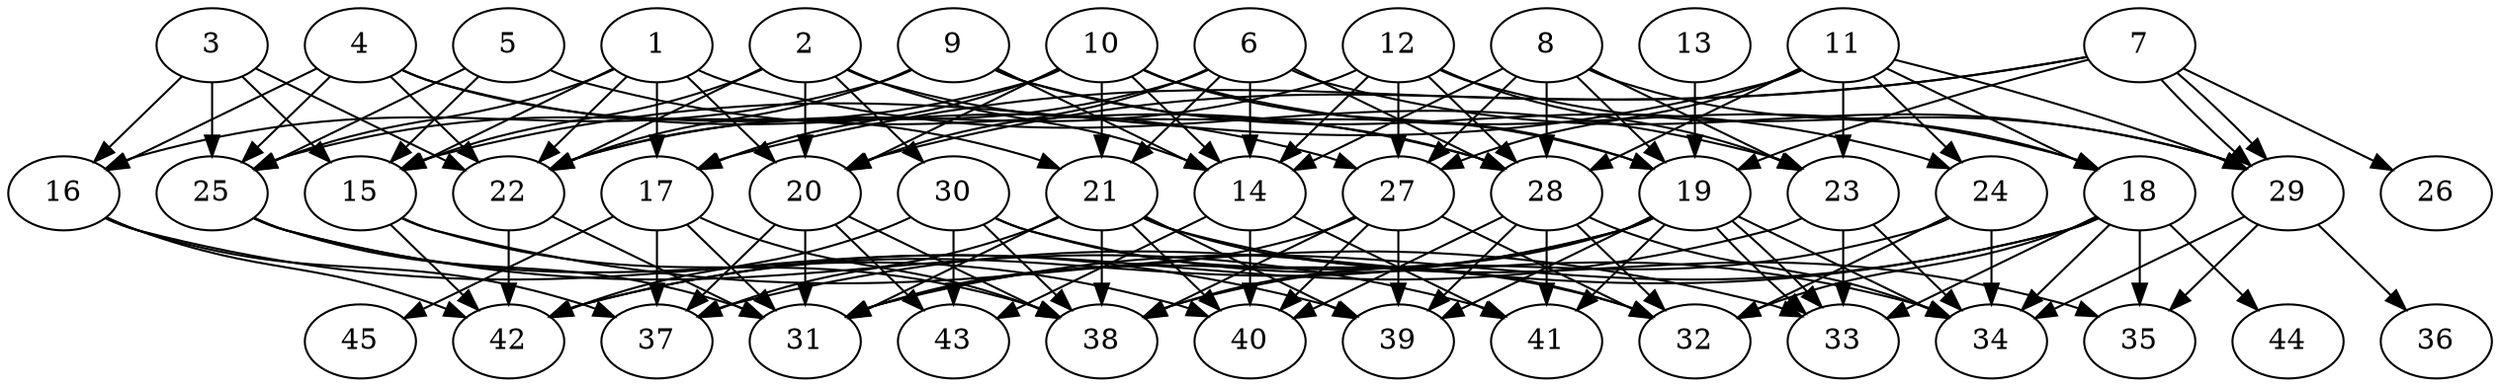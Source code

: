 // DAG automatically generated by daggen at Thu Oct  3 14:07:25 2019
// ./daggen --dot -n 45 --ccr 0.5 --fat 0.7 --regular 0.7 --density 0.5 --mindata 5242880 --maxdata 52428800 
digraph G {
  1 [size="84031488", alpha="0.05", expect_size="42015744"] 
  1 -> 15 [size ="42015744"]
  1 -> 17 [size ="42015744"]
  1 -> 20 [size ="42015744"]
  1 -> 22 [size ="42015744"]
  1 -> 23 [size ="42015744"]
  1 -> 25 [size ="42015744"]
  2 [size="66058240", alpha="0.12", expect_size="33029120"] 
  2 -> 14 [size ="33029120"]
  2 -> 15 [size ="33029120"]
  2 -> 20 [size ="33029120"]
  2 -> 22 [size ="33029120"]
  2 -> 28 [size ="33029120"]
  2 -> 30 [size ="33029120"]
  3 [size="46907392", alpha="0.03", expect_size="23453696"] 
  3 -> 15 [size ="23453696"]
  3 -> 16 [size ="23453696"]
  3 -> 22 [size ="23453696"]
  3 -> 25 [size ="23453696"]
  4 [size="75433984", alpha="0.17", expect_size="37716992"] 
  4 -> 16 [size ="37716992"]
  4 -> 21 [size ="37716992"]
  4 -> 22 [size ="37716992"]
  4 -> 25 [size ="37716992"]
  4 -> 27 [size ="37716992"]
  5 [size="59658240", alpha="0.13", expect_size="29829120"] 
  5 -> 15 [size ="29829120"]
  5 -> 25 [size ="29829120"]
  5 -> 28 [size ="29829120"]
  6 [size="28860416", alpha="0.13", expect_size="14430208"] 
  6 -> 14 [size ="14430208"]
  6 -> 20 [size ="14430208"]
  6 -> 21 [size ="14430208"]
  6 -> 22 [size ="14430208"]
  6 -> 28 [size ="14430208"]
  6 -> 29 [size ="14430208"]
  7 [size="32249856", alpha="0.02", expect_size="16124928"] 
  7 -> 17 [size ="16124928"]
  7 -> 19 [size ="16124928"]
  7 -> 20 [size ="16124928"]
  7 -> 26 [size ="16124928"]
  7 -> 29 [size ="16124928"]
  7 -> 29 [size ="16124928"]
  8 [size="12425216", alpha="0.07", expect_size="6212608"] 
  8 -> 14 [size ="6212608"]
  8 -> 18 [size ="6212608"]
  8 -> 19 [size ="6212608"]
  8 -> 23 [size ="6212608"]
  8 -> 27 [size ="6212608"]
  8 -> 28 [size ="6212608"]
  9 [size="71784448", alpha="0.07", expect_size="35892224"] 
  9 -> 14 [size ="35892224"]
  9 -> 16 [size ="35892224"]
  9 -> 19 [size ="35892224"]
  9 -> 22 [size ="35892224"]
  9 -> 24 [size ="35892224"]
  10 [size="64276480", alpha="0.04", expect_size="32138240"] 
  10 -> 14 [size ="32138240"]
  10 -> 17 [size ="32138240"]
  10 -> 18 [size ="32138240"]
  10 -> 19 [size ="32138240"]
  10 -> 20 [size ="32138240"]
  10 -> 21 [size ="32138240"]
  10 -> 25 [size ="32138240"]
  11 [size="46868480", alpha="0.03", expect_size="23434240"] 
  11 -> 15 [size ="23434240"]
  11 -> 18 [size ="23434240"]
  11 -> 23 [size ="23434240"]
  11 -> 24 [size ="23434240"]
  11 -> 27 [size ="23434240"]
  11 -> 28 [size ="23434240"]
  11 -> 29 [size ="23434240"]
  12 [size="71294976", alpha="0.12", expect_size="35647488"] 
  12 -> 14 [size ="35647488"]
  12 -> 22 [size ="35647488"]
  12 -> 23 [size ="35647488"]
  12 -> 27 [size ="35647488"]
  12 -> 28 [size ="35647488"]
  12 -> 29 [size ="35647488"]
  13 [size="32163840", alpha="0.19", expect_size="16081920"] 
  13 -> 19 [size ="16081920"]
  14 [size="45946880", alpha="0.12", expect_size="22973440"] 
  14 -> 40 [size ="22973440"]
  14 -> 41 [size ="22973440"]
  14 -> 43 [size ="22973440"]
  15 [size="29814784", alpha="0.02", expect_size="14907392"] 
  15 -> 33 [size ="14907392"]
  15 -> 38 [size ="14907392"]
  15 -> 42 [size ="14907392"]
  16 [size="93073408", alpha="0.14", expect_size="46536704"] 
  16 -> 37 [size ="46536704"]
  16 -> 39 [size ="46536704"]
  16 -> 42 [size ="46536704"]
  17 [size="59899904", alpha="0.17", expect_size="29949952"] 
  17 -> 31 [size ="29949952"]
  17 -> 37 [size ="29949952"]
  17 -> 38 [size ="29949952"]
  17 -> 45 [size ="29949952"]
  18 [size="69718016", alpha="0.09", expect_size="34859008"] 
  18 -> 31 [size ="34859008"]
  18 -> 32 [size ="34859008"]
  18 -> 33 [size ="34859008"]
  18 -> 34 [size ="34859008"]
  18 -> 35 [size ="34859008"]
  18 -> 37 [size ="34859008"]
  18 -> 44 [size ="34859008"]
  19 [size="101718016", alpha="0.04", expect_size="50859008"] 
  19 -> 31 [size ="50859008"]
  19 -> 33 [size ="50859008"]
  19 -> 33 [size ="50859008"]
  19 -> 34 [size ="50859008"]
  19 -> 38 [size ="50859008"]
  19 -> 39 [size ="50859008"]
  19 -> 41 [size ="50859008"]
  19 -> 42 [size ="50859008"]
  20 [size="41334784", alpha="0.08", expect_size="20667392"] 
  20 -> 31 [size ="20667392"]
  20 -> 37 [size ="20667392"]
  20 -> 38 [size ="20667392"]
  20 -> 43 [size ="20667392"]
  21 [size="61954048", alpha="0.08", expect_size="30977024"] 
  21 -> 31 [size ="30977024"]
  21 -> 32 [size ="30977024"]
  21 -> 35 [size ="30977024"]
  21 -> 37 [size ="30977024"]
  21 -> 38 [size ="30977024"]
  21 -> 39 [size ="30977024"]
  21 -> 40 [size ="30977024"]
  22 [size="77291520", alpha="0.19", expect_size="38645760"] 
  22 -> 31 [size ="38645760"]
  22 -> 42 [size ="38645760"]
  23 [size="38029312", alpha="0.18", expect_size="19014656"] 
  23 -> 33 [size ="19014656"]
  23 -> 34 [size ="19014656"]
  23 -> 42 [size ="19014656"]
  24 [size="31401984", alpha="0.11", expect_size="15700992"] 
  24 -> 32 [size ="15700992"]
  24 -> 34 [size ="15700992"]
  24 -> 38 [size ="15700992"]
  25 [size="90146816", alpha="0.14", expect_size="45073408"] 
  25 -> 31 [size ="45073408"]
  25 -> 40 [size ="45073408"]
  25 -> 41 [size ="45073408"]
  26 [size="100077568", alpha="0.01", expect_size="50038784"] 
  27 [size="69697536", alpha="0.12", expect_size="34848768"] 
  27 -> 31 [size ="34848768"]
  27 -> 32 [size ="34848768"]
  27 -> 38 [size ="34848768"]
  27 -> 39 [size ="34848768"]
  27 -> 40 [size ="34848768"]
  28 [size="56223744", alpha="0.05", expect_size="28111872"] 
  28 -> 32 [size ="28111872"]
  28 -> 34 [size ="28111872"]
  28 -> 39 [size ="28111872"]
  28 -> 40 [size ="28111872"]
  28 -> 41 [size ="28111872"]
  29 [size="96698368", alpha="0.10", expect_size="48349184"] 
  29 -> 34 [size ="48349184"]
  29 -> 35 [size ="48349184"]
  29 -> 36 [size ="48349184"]
  30 [size="21716992", alpha="0.06", expect_size="10858496"] 
  30 -> 32 [size ="10858496"]
  30 -> 34 [size ="10858496"]
  30 -> 38 [size ="10858496"]
  30 -> 42 [size ="10858496"]
  30 -> 43 [size ="10858496"]
  31 [size="59557888", alpha="0.10", expect_size="29778944"] 
  32 [size="95025152", alpha="0.07", expect_size="47512576"] 
  33 [size="89317376", alpha="0.09", expect_size="44658688"] 
  34 [size="78860288", alpha="0.18", expect_size="39430144"] 
  35 [size="34232320", alpha="0.12", expect_size="17116160"] 
  36 [size="98975744", alpha="0.02", expect_size="49487872"] 
  37 [size="102723584", alpha="0.04", expect_size="51361792"] 
  38 [size="67244032", alpha="0.17", expect_size="33622016"] 
  39 [size="88848384", alpha="0.11", expect_size="44424192"] 
  40 [size="40089600", alpha="0.10", expect_size="20044800"] 
  41 [size="69134336", alpha="0.01", expect_size="34567168"] 
  42 [size="23617536", alpha="0.06", expect_size="11808768"] 
  43 [size="58724352", alpha="0.16", expect_size="29362176"] 
  44 [size="101761024", alpha="0.11", expect_size="50880512"] 
  45 [size="93820928", alpha="0.03", expect_size="46910464"] 
}
